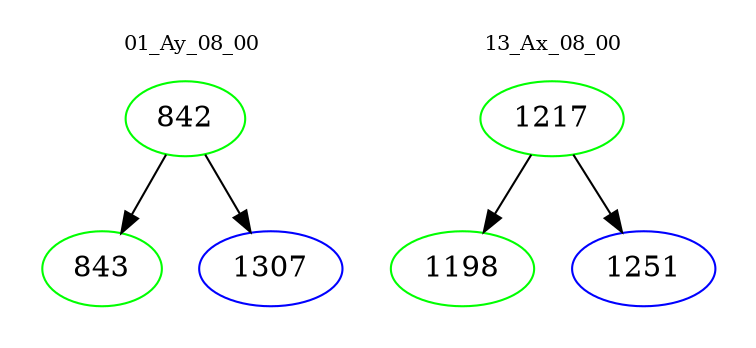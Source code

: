 digraph{
subgraph cluster_0 {
color = white
label = "01_Ay_08_00";
fontsize=10;
T0_842 [label="842", color="green"]
T0_842 -> T0_843 [color="black"]
T0_843 [label="843", color="green"]
T0_842 -> T0_1307 [color="black"]
T0_1307 [label="1307", color="blue"]
}
subgraph cluster_1 {
color = white
label = "13_Ax_08_00";
fontsize=10;
T1_1217 [label="1217", color="green"]
T1_1217 -> T1_1198 [color="black"]
T1_1198 [label="1198", color="green"]
T1_1217 -> T1_1251 [color="black"]
T1_1251 [label="1251", color="blue"]
}
}
